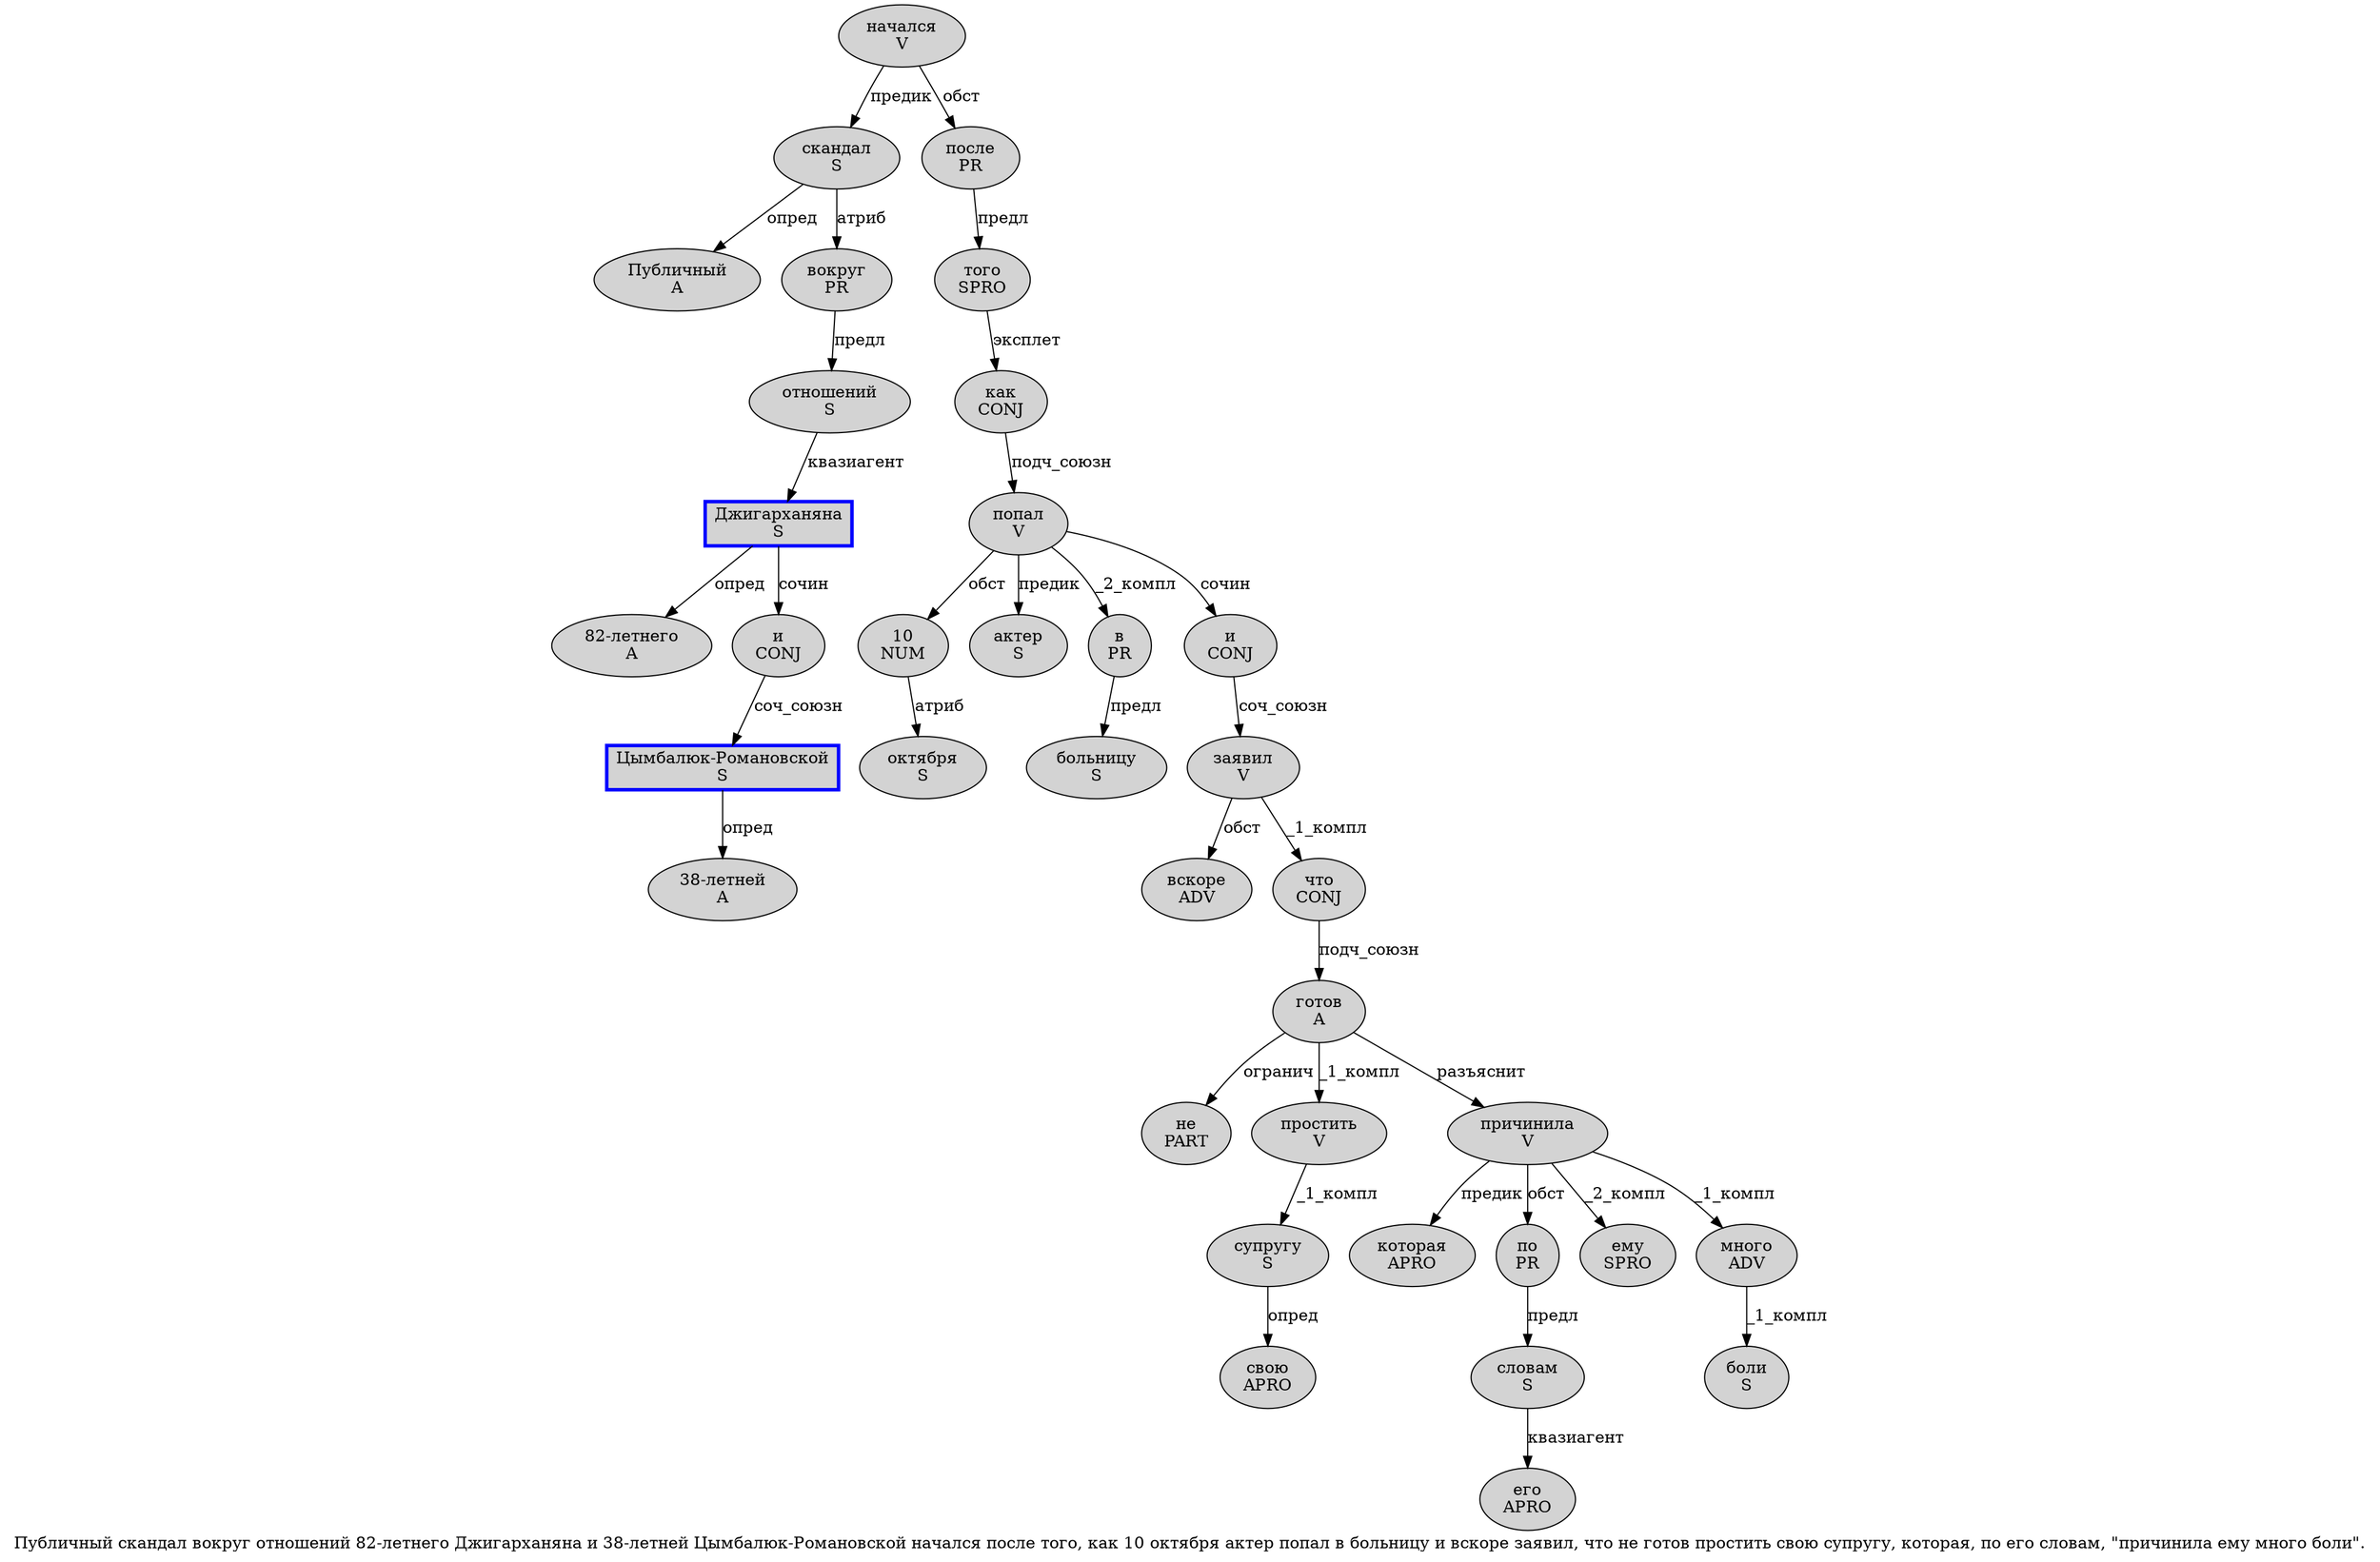 digraph SENTENCE_6 {
	graph [label="Публичный скандал вокруг отношений 82-летнего Джигарханяна и 38-летней Цымбалюк-Романовской начался после того, как 10 октября актер попал в больницу и вскоре заявил, что не готов простить свою супругу, которая, по его словам, \"причинила ему много боли\"."]
	node [style=filled]
		0 [label="Публичный
A" color="" fillcolor=lightgray penwidth=1 shape=ellipse]
		1 [label="скандал
S" color="" fillcolor=lightgray penwidth=1 shape=ellipse]
		2 [label="вокруг
PR" color="" fillcolor=lightgray penwidth=1 shape=ellipse]
		3 [label="отношений
S" color="" fillcolor=lightgray penwidth=1 shape=ellipse]
		4 [label="82-летнего
A" color="" fillcolor=lightgray penwidth=1 shape=ellipse]
		5 [label="Джигарханяна
S" color=blue fillcolor=lightgray penwidth=3 shape=box]
		6 [label="и
CONJ" color="" fillcolor=lightgray penwidth=1 shape=ellipse]
		7 [label="38-летней
A" color="" fillcolor=lightgray penwidth=1 shape=ellipse]
		8 [label="Цымбалюк-Романовской
S" color=blue fillcolor=lightgray penwidth=3 shape=box]
		9 [label="начался
V" color="" fillcolor=lightgray penwidth=1 shape=ellipse]
		10 [label="после
PR" color="" fillcolor=lightgray penwidth=1 shape=ellipse]
		11 [label="того
SPRO" color="" fillcolor=lightgray penwidth=1 shape=ellipse]
		13 [label="как
CONJ" color="" fillcolor=lightgray penwidth=1 shape=ellipse]
		14 [label="10
NUM" color="" fillcolor=lightgray penwidth=1 shape=ellipse]
		15 [label="октября
S" color="" fillcolor=lightgray penwidth=1 shape=ellipse]
		16 [label="актер
S" color="" fillcolor=lightgray penwidth=1 shape=ellipse]
		17 [label="попал
V" color="" fillcolor=lightgray penwidth=1 shape=ellipse]
		18 [label="в
PR" color="" fillcolor=lightgray penwidth=1 shape=ellipse]
		19 [label="больницу
S" color="" fillcolor=lightgray penwidth=1 shape=ellipse]
		20 [label="и
CONJ" color="" fillcolor=lightgray penwidth=1 shape=ellipse]
		21 [label="вскоре
ADV" color="" fillcolor=lightgray penwidth=1 shape=ellipse]
		22 [label="заявил
V" color="" fillcolor=lightgray penwidth=1 shape=ellipse]
		24 [label="что
CONJ" color="" fillcolor=lightgray penwidth=1 shape=ellipse]
		25 [label="не
PART" color="" fillcolor=lightgray penwidth=1 shape=ellipse]
		26 [label="готов
A" color="" fillcolor=lightgray penwidth=1 shape=ellipse]
		27 [label="простить
V" color="" fillcolor=lightgray penwidth=1 shape=ellipse]
		28 [label="свою
APRO" color="" fillcolor=lightgray penwidth=1 shape=ellipse]
		29 [label="супругу
S" color="" fillcolor=lightgray penwidth=1 shape=ellipse]
		31 [label="которая
APRO" color="" fillcolor=lightgray penwidth=1 shape=ellipse]
		33 [label="по
PR" color="" fillcolor=lightgray penwidth=1 shape=ellipse]
		34 [label="его
APRO" color="" fillcolor=lightgray penwidth=1 shape=ellipse]
		35 [label="словам
S" color="" fillcolor=lightgray penwidth=1 shape=ellipse]
		38 [label="причинила
V" color="" fillcolor=lightgray penwidth=1 shape=ellipse]
		39 [label="ему
SPRO" color="" fillcolor=lightgray penwidth=1 shape=ellipse]
		40 [label="много
ADV" color="" fillcolor=lightgray penwidth=1 shape=ellipse]
		41 [label="боли
S" color="" fillcolor=lightgray penwidth=1 shape=ellipse]
			22 -> 21 [label="обст"]
			22 -> 24 [label="_1_компл"]
			5 -> 4 [label="опред"]
			5 -> 6 [label="сочин"]
			9 -> 1 [label="предик"]
			9 -> 10 [label="обст"]
			26 -> 25 [label="огранич"]
			26 -> 27 [label="_1_компл"]
			26 -> 38 [label="разъяснит"]
			6 -> 8 [label="соч_союзн"]
			38 -> 31 [label="предик"]
			38 -> 33 [label="обст"]
			38 -> 39 [label="_2_компл"]
			38 -> 40 [label="_1_компл"]
			35 -> 34 [label="квазиагент"]
			20 -> 22 [label="соч_союзн"]
			24 -> 26 [label="подч_союзн"]
			27 -> 29 [label="_1_компл"]
			18 -> 19 [label="предл"]
			8 -> 7 [label="опред"]
			11 -> 13 [label="эксплет"]
			29 -> 28 [label="опред"]
			2 -> 3 [label="предл"]
			17 -> 14 [label="обст"]
			17 -> 16 [label="предик"]
			17 -> 18 [label="_2_компл"]
			17 -> 20 [label="сочин"]
			40 -> 41 [label="_1_компл"]
			3 -> 5 [label="квазиагент"]
			14 -> 15 [label="атриб"]
			33 -> 35 [label="предл"]
			10 -> 11 [label="предл"]
			13 -> 17 [label="подч_союзн"]
			1 -> 0 [label="опред"]
			1 -> 2 [label="атриб"]
}